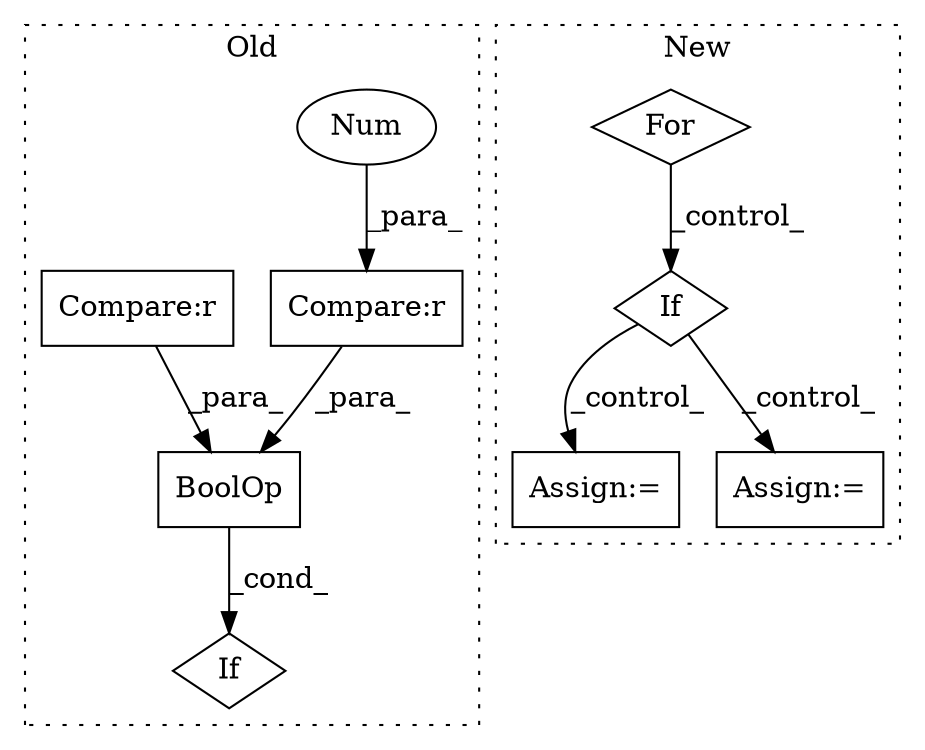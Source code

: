 digraph G {
subgraph cluster0 {
1 [label="BoolOp" a="72" s="6874" l="82" shape="box"];
3 [label="Compare:r" a="40" s="6917" l="39" shape="box"];
4 [label="If" a="96" s="6871" l="3" shape="diamond"];
5 [label="Num" a="76" s="6955" l="1" shape="ellipse"];
6 [label="Compare:r" a="40" s="6874" l="39" shape="box"];
label = "Old";
style="dotted";
}
subgraph cluster1 {
2 [label="For" a="107" s="6871,6900" l="4,10" shape="diamond"];
7 [label="Assign:=" a="68" s="7130" l="3" shape="box"];
8 [label="If" a="96" s="6950" l="3" shape="diamond"];
9 [label="Assign:=" a="68" s="7038" l="3" shape="box"];
label = "New";
style="dotted";
}
1 -> 4 [label="_cond_"];
2 -> 8 [label="_control_"];
3 -> 1 [label="_para_"];
5 -> 3 [label="_para_"];
6 -> 1 [label="_para_"];
8 -> 9 [label="_control_"];
8 -> 7 [label="_control_"];
}